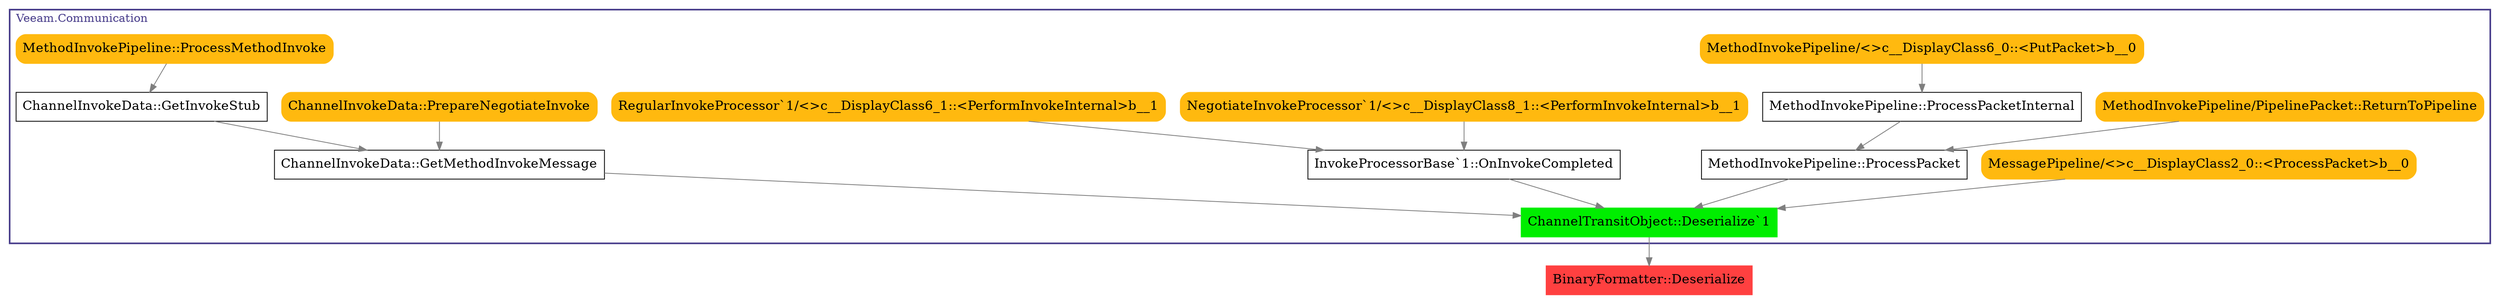 digraph G {
node [fontsize = 16];
0 [label="BinaryFormatter::Deserialize", shape="box", style="filled", fillcolor="brown1", color="brown1"];
subgraph cluster_0 {
label="Veeam.Communication";
color=darkslateblue;
fontcolor=darkslateblue;
penwidth=2;
labeljust=l;
1 [label="ChannelTransitObject::Deserialize`1", shape="box", style="filled", fillcolor="green2", color="green2"];
2 [label="MessagePipeline/<>c__DisplayClass2_0::<ProcessPacket>b__0", shape="box", style="filled, rounded", fillcolor="darkgoldenrod1", color="darkgoldenrod1"];
3 [label="MethodInvokePipeline::ProcessPacket", shape="box"];
4 [label="ChannelInvokeData::GetMethodInvokeMessage", shape="box"];
5 [label="InvokeProcessorBase`1::OnInvokeCompleted", shape="box"];
6 [label="MethodInvokePipeline::ProcessPacketInternal", shape="box"];
7 [label="MethodInvokePipeline/PipelinePacket::ReturnToPipeline", shape="box", style="filled, rounded", fillcolor="darkgoldenrod1", color="darkgoldenrod1"];
8 [label="ChannelInvokeData::GetInvokeStub", shape="box"];
9 [label="ChannelInvokeData::PrepareNegotiateInvoke", shape="box", style="filled, rounded", fillcolor="darkgoldenrod1", color="darkgoldenrod1"];
10 [label="NegotiateInvokeProcessor`1/<>c__DisplayClass8_1::<PerformInvokeInternal>b__1", shape="box", style="filled, rounded", fillcolor="darkgoldenrod1", color="darkgoldenrod1"];
11 [label="RegularInvokeProcessor`1/<>c__DisplayClass6_1::<PerformInvokeInternal>b__1", shape="box", style="filled, rounded", fillcolor="darkgoldenrod1", color="darkgoldenrod1"];
12 [label="MethodInvokePipeline/<>c__DisplayClass6_0::<PutPacket>b__0", shape="box", style="filled, rounded", fillcolor="darkgoldenrod1", color="darkgoldenrod1"];
13 [label="MethodInvokePipeline::ProcessMethodInvoke", shape="box", style="filled, rounded", fillcolor="darkgoldenrod1", color="darkgoldenrod1"];
}
1 -> 0 [color="gray50"];
2 -> 1 [color="gray50"];
3 -> 1 [color="gray50"];
4 -> 1 [color="gray50"];
5 -> 1 [color="gray50"];
6 -> 3 [color="gray50"];
7 -> 3 [color="gray50"];
8 -> 4 [color="gray50"];
9 -> 4 [color="gray50"];
10 -> 5 [color="gray50"];
11 -> 5 [color="gray50"];
12 -> 6 [color="gray50"];
13 -> 8 [color="gray50"];
}
